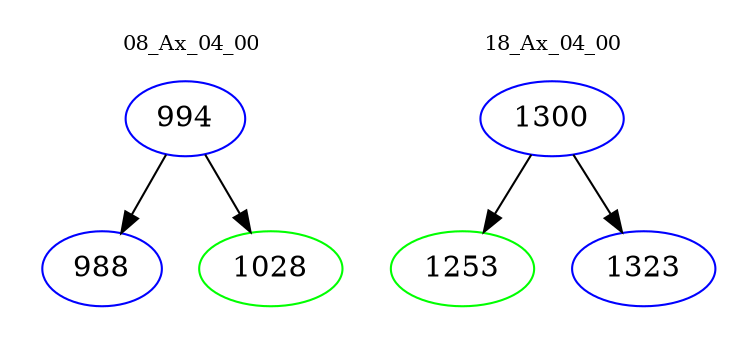 digraph{
subgraph cluster_0 {
color = white
label = "08_Ax_04_00";
fontsize=10;
T0_994 [label="994", color="blue"]
T0_994 -> T0_988 [color="black"]
T0_988 [label="988", color="blue"]
T0_994 -> T0_1028 [color="black"]
T0_1028 [label="1028", color="green"]
}
subgraph cluster_1 {
color = white
label = "18_Ax_04_00";
fontsize=10;
T1_1300 [label="1300", color="blue"]
T1_1300 -> T1_1253 [color="black"]
T1_1253 [label="1253", color="green"]
T1_1300 -> T1_1323 [color="black"]
T1_1323 [label="1323", color="blue"]
}
}

